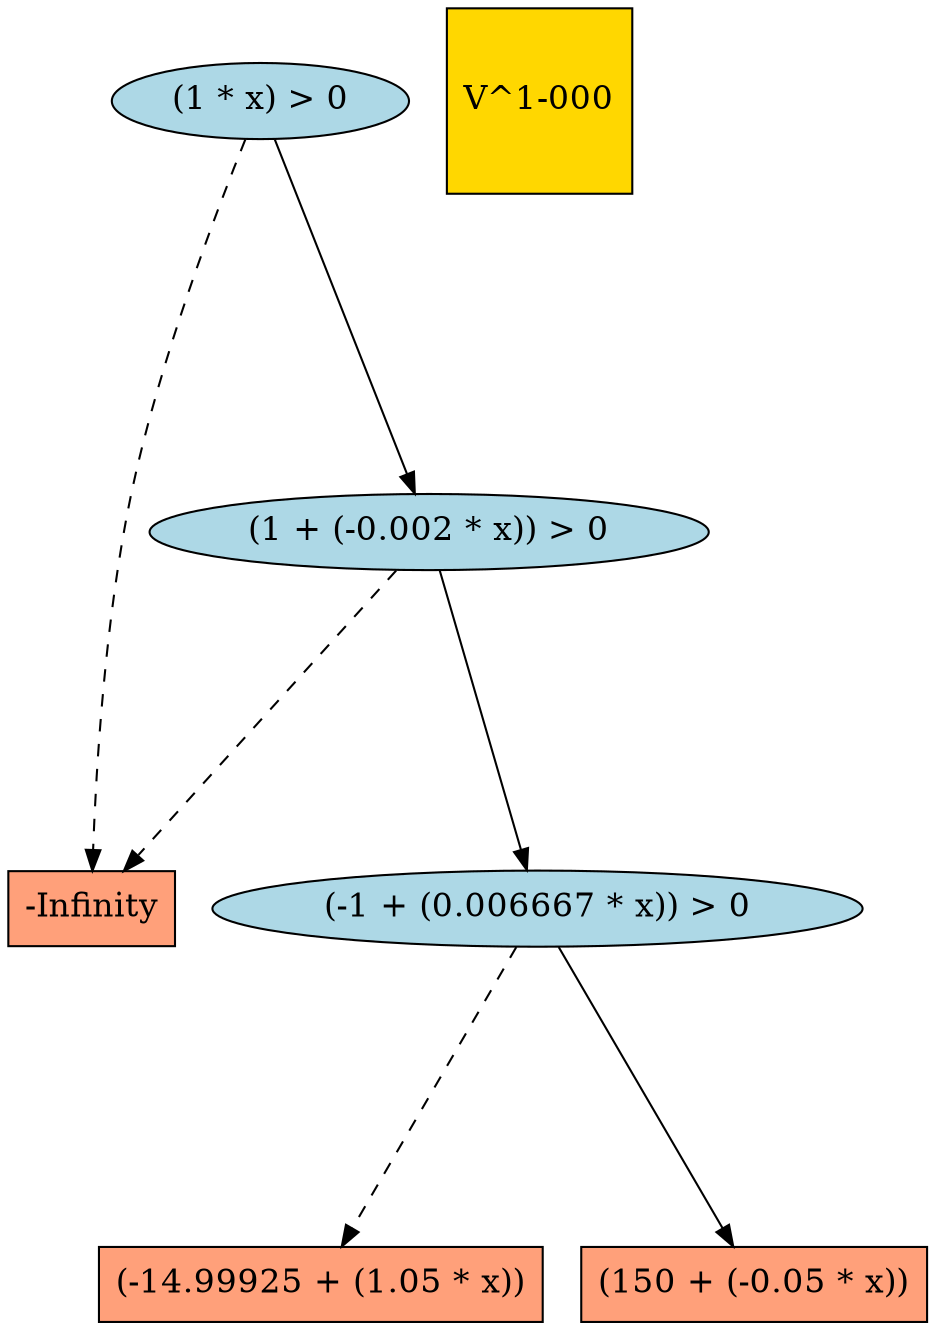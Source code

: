 digraph G { 
graph [ fontname = "Helvetica",fontsize="16",ratio = "auto",
        size="7.5,10",ranksep="2.00" ];
node [fontsize="16"];
"114" [label="(-14.99925 + (1.05 * x))",fillcolor=lightsalmon,color=black,shape=box,style=filled];
"251" [label="(1 + (-0.002 * x)) > 0",fillcolor=lightblue,color=black,shape=ellipse,style=filled];
"252" [label="(1 * x) > 0",fillcolor=lightblue,color=black,shape=ellipse,style=filled];
"184" [label="(150 + (-0.05 * x))",fillcolor=lightsalmon,color=black,shape=box,style=filled];
"4" [label="-Infinity",fillcolor=lightsalmon,color=black,shape=box,style=filled];
"242" [label="(-1 + (0.006667 * x)) > 0",fillcolor=lightblue,color=black,shape=ellipse,style=filled];
"_temp_" [label="V^1-000",fillcolor=gold1,color=black,shape=square,style=filled];
"251" -> "4" [color=black,style=dashed];
"251" -> "242" [color=black,style=solid];
"252" -> "251" [color=black,style=solid];
"252" -> "4" [color=black,style=dashed];
"242" -> "114" [color=black,style=dashed];
"242" -> "184" [color=black,style=solid];
}
